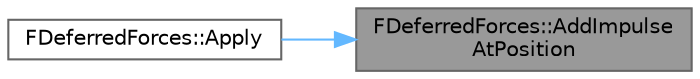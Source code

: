 digraph "FDeferredForces::AddImpulseAtPosition"
{
 // INTERACTIVE_SVG=YES
 // LATEX_PDF_SIZE
  bgcolor="transparent";
  edge [fontname=Helvetica,fontsize=10,labelfontname=Helvetica,labelfontsize=10];
  node [fontname=Helvetica,fontsize=10,shape=box,height=0.2,width=0.4];
  rankdir="RL";
  Node1 [id="Node000001",label="FDeferredForces::AddImpulse\lAtPosition",height=0.2,width=0.4,color="gray40", fillcolor="grey60", style="filled", fontcolor="black",tooltip=" "];
  Node1 -> Node2 [id="edge1_Node000001_Node000002",dir="back",color="steelblue1",style="solid",tooltip=" "];
  Node2 [id="Node000002",label="FDeferredForces::Apply",height=0.2,width=0.4,color="grey40", fillcolor="white", style="filled",URL="$d4/d61/classFDeferredForces.html#a32e16056fba5e0e53f888df83950ac26",tooltip=" "];
}
